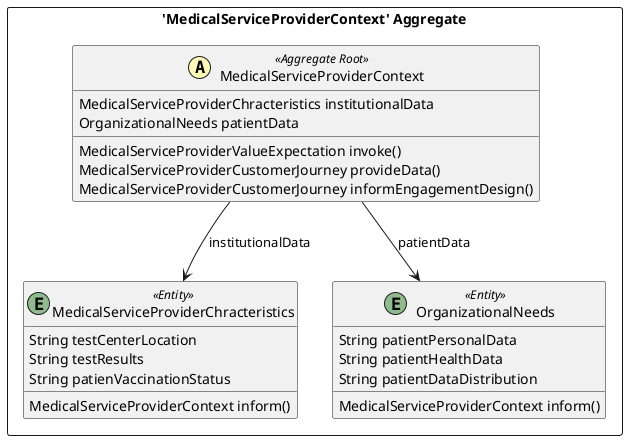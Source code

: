 @startuml

skinparam componentStyle uml2

package "'MedicalServiceProviderContext' Aggregate" <<Rectangle>> {
	class MedicalServiceProviderContext <<(A,#fffab8) Aggregate Root>> {
		MedicalServiceProviderChracteristics institutionalData
		OrganizationalNeeds patientData
		MedicalServiceProviderValueExpectation invoke()
		MedicalServiceProviderCustomerJourney provideData()
		MedicalServiceProviderCustomerJourney informEngagementDesign()
	}
	class MedicalServiceProviderChracteristics <<(E,DarkSeaGreen) Entity>> {
		String testCenterLocation
		String testResults
		String patienVaccinationStatus
		MedicalServiceProviderContext inform()
	}
	class OrganizationalNeeds <<(E,DarkSeaGreen) Entity>> {
		String patientPersonalData
		String patientHealthData
		String patientDataDistribution
		MedicalServiceProviderContext inform()
	}
}
MedicalServiceProviderContext --> MedicalServiceProviderChracteristics : institutionalData
MedicalServiceProviderContext --> OrganizationalNeeds : patientData


@enduml
